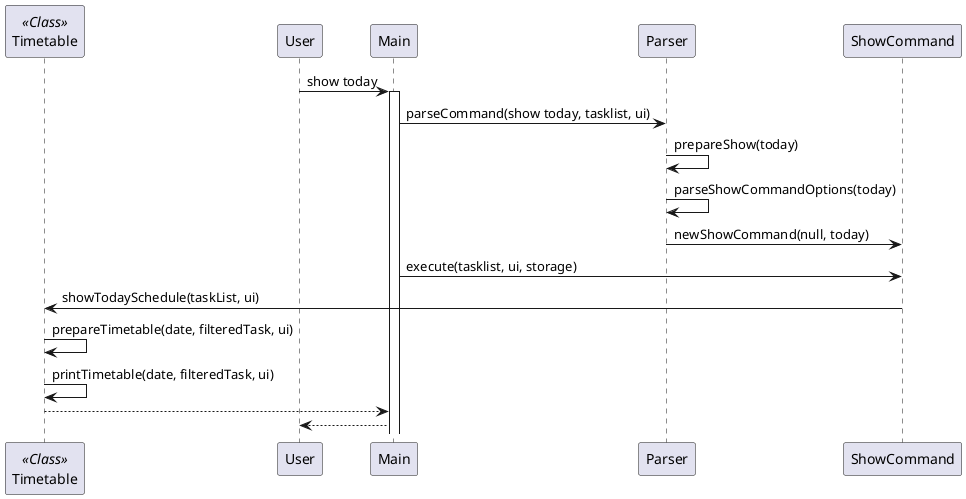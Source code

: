 !define LOGIC_COLOR #3333C4
!define LOGIC_COLOR_T1 #7777DB

@startuml

skinparam Shadowing false
participant "Timetable" as Timetable <<Class>>

User -> Main: show today
activate Main
Main -> Parser: parseCommand(show today, tasklist, ui)
Parser -> Parser: prepareShow(today)
Parser -> Parser: parseShowCommandOptions(today)
Parser -> ShowCommand: newShowCommand(null, today)
Main -> ShowCommand: execute(tasklist, ui, storage)
ShowCommand -> Timetable: showTodaySchedule(taskList, ui)
Timetable -> Timetable: prepareTimetable(date, filteredTask, ui)
Timetable -> Timetable: printTimetable(date, filteredTask, ui)
Timetable --> Main
Main --> User

@enduml

